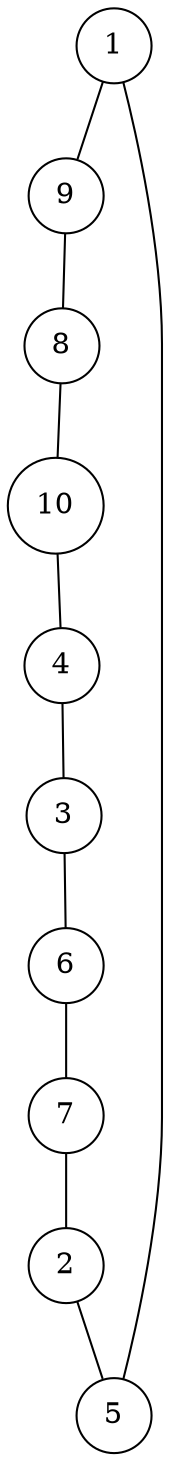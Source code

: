 graph random599130 {
	node [shape=circle fillcolor=white]
	1 [ pos = "2.781993,4.831797!"]
	2 [ pos = "4.503464,0.861123!"]
	3 [ pos = "3.384596,2.203748!"]
	4 [ pos = "2.293371,2.546343!"]
	5 [ pos = "4.879052,5.000000!"]
	6 [ pos = "3.436852,0.176764!"]
	7 [ pos = "4.107537,0.851449!"]
	8 [ pos = "0.581768,3.388917!"]
	9 [ pos = "0.308405,4.801349!"]
	10 [ pos = "2.298543,2.827450!"]

	1 -- 9
	2 -- 5
	3 -- 6
	4 -- 3
	5 -- 1
	6 -- 7
	7 -- 2
	8 -- 10
	9 -- 8
	10 -- 4
}